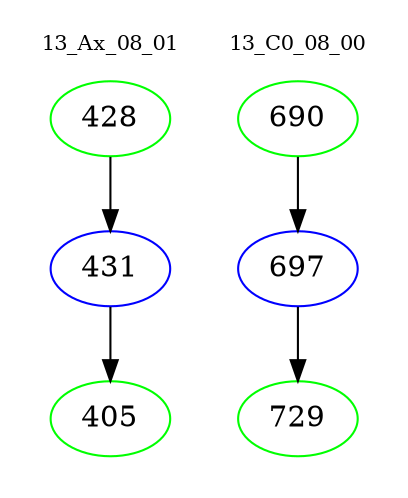 digraph{
subgraph cluster_0 {
color = white
label = "13_Ax_08_01";
fontsize=10;
T0_428 [label="428", color="green"]
T0_428 -> T0_431 [color="black"]
T0_431 [label="431", color="blue"]
T0_431 -> T0_405 [color="black"]
T0_405 [label="405", color="green"]
}
subgraph cluster_1 {
color = white
label = "13_C0_08_00";
fontsize=10;
T1_690 [label="690", color="green"]
T1_690 -> T1_697 [color="black"]
T1_697 [label="697", color="blue"]
T1_697 -> T1_729 [color="black"]
T1_729 [label="729", color="green"]
}
}

